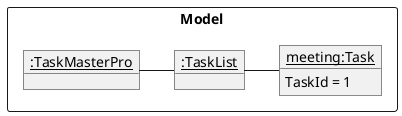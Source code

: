 @startuml
'https://plantuml.com/object-diagram

Package Model as ModelPackage <<Rectangle>>{
object "<u>meeting:Task" as TaskMeeting
TaskMeeting : TaskId = 1
object "<u>:TaskMasterPro" as TaskMasterPro
object "<u>:TaskList" as TaskList

TaskMasterPro - TaskList
TaskList - TaskMeeting
}

@enduml
